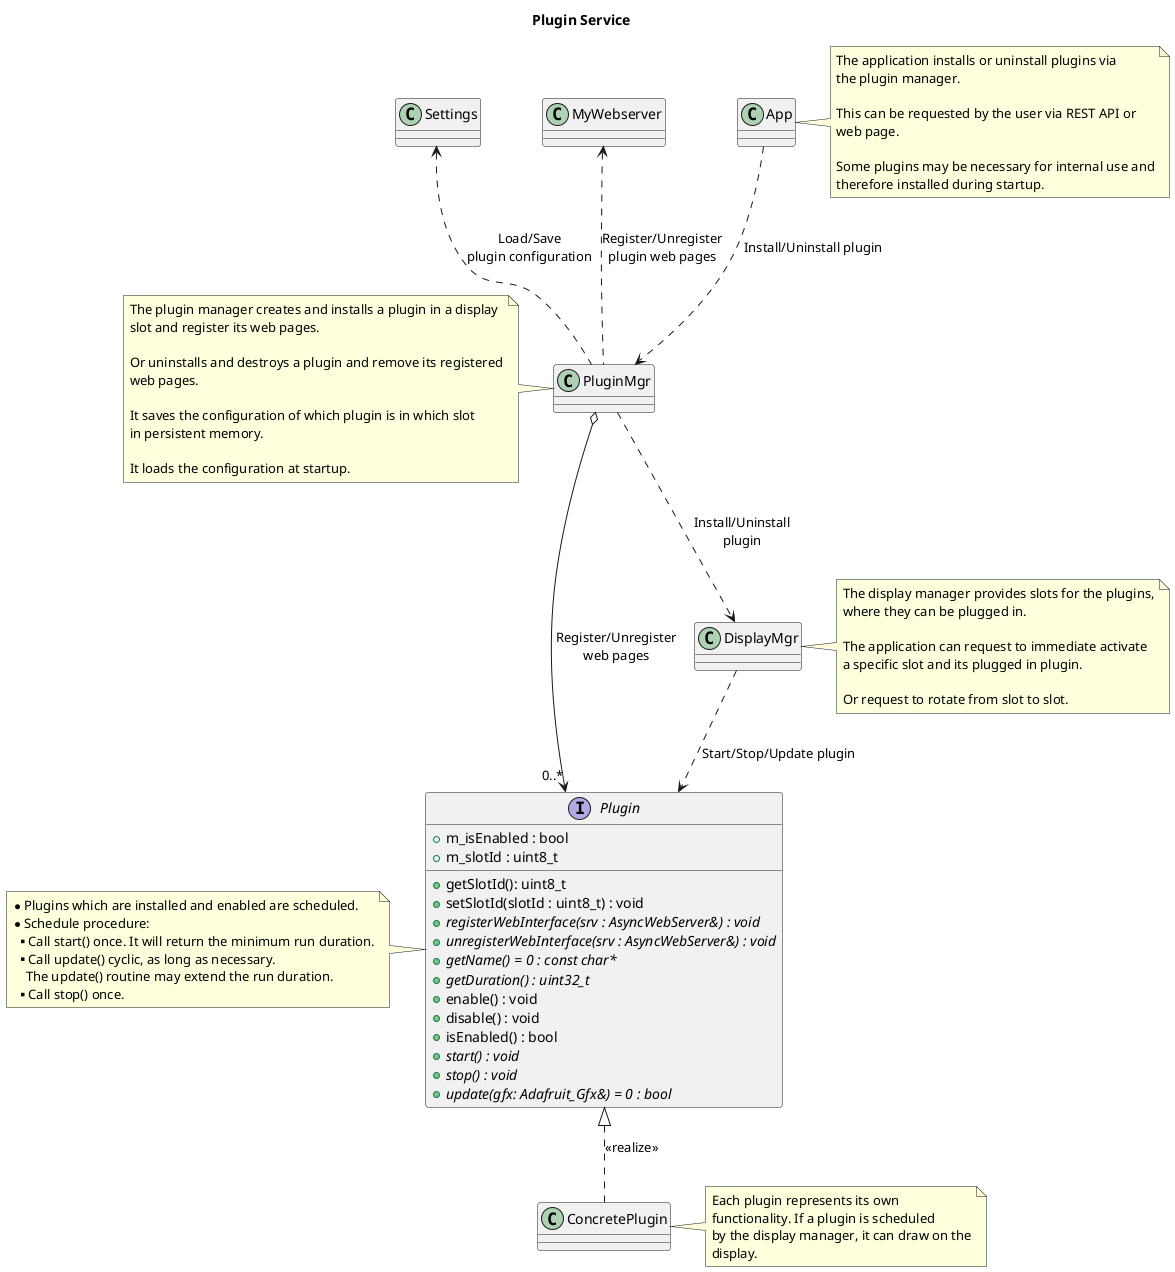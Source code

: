 @startuml

title Plugin Service

interface "Plugin" as plugin {

    + m_isEnabled : bool
    + m_slotId : uint8_t
    + getSlotId(): uint8_t
    + setSlotId(slotId : uint8_t) : void
    + {abstract} registerWebInterface(srv : AsyncWebServer&) : void
    + {abstract} unregisterWebInterface(srv : AsyncWebServer&) : void
    + {abstract} getName() = 0 : const char*
    + {abstract} getDuration() : uint32_t
    + enable() : void
    + disable() : void
    + isEnabled() : bool
    + {abstract} start() : void
    + {abstract} stop() : void
    + {abstract} update(gfx: Adafruit_Gfx&) = 0 : bool
}

note left of plugin
    * Plugins which are installed and enabled are scheduled.
    * Schedule procedure:
    ** Call start() once. It will return the minimum run duration.
    ** Call update() cyclic, as long as necessary.
        The update() routine may extend the run duration.
    ** Call stop() once.
end note

class "PluginMgr" as pluginMgr
class "DisplayMgr" as displayMgr
class "MyWebserver" as myWebserver
class "App" as app
class "ConcretePlugin" as concretePlugin
class "Settings" as settings

app ..> pluginMgr: Install/Uninstall plugin

note right of app
    The application installs or uninstall plugins via
    the plugin manager.
    
    This can be requested by the user via REST API or
    web page.

    Some plugins may be necessary for internal use and
    therefore installed during startup.
end note

plugin <|.. concretePlugin: <<realize>>

note right of concretePlugin
    Each plugin represents its own
    functionality. If a plugin is scheduled
    by the display manager, it can draw on the
    display.
end note

displayMgr ..> plugin: Start/Stop/Update plugin

note right of displayMgr
    The display manager provides slots for the plugins,
    where they can be plugged in.

    The application can request to immediate activate
    a specific slot and its plugged in plugin.

    Or request to rotate from slot to slot.
end note

pluginMgr ..> displayMgr: Install/Uninstall\nplugin
pluginMgr o--> "0..*" plugin: Register/Unregister\nweb pages
pluginMgr .u.> myWebserver: Register/Unregister\nplugin web pages
pluginMgr .u.> settings: Load/Save\nplugin configuration

note left of pluginMgr
    The plugin manager creates and installs a plugin in a display
    slot and register its web pages.
    
    Or uninstalls and destroys a plugin and remove its registered
    web pages.
    
    It saves the configuration of which plugin is in which slot
    in persistent memory.
    
    It loads the configuration at startup.
end note

@enduml